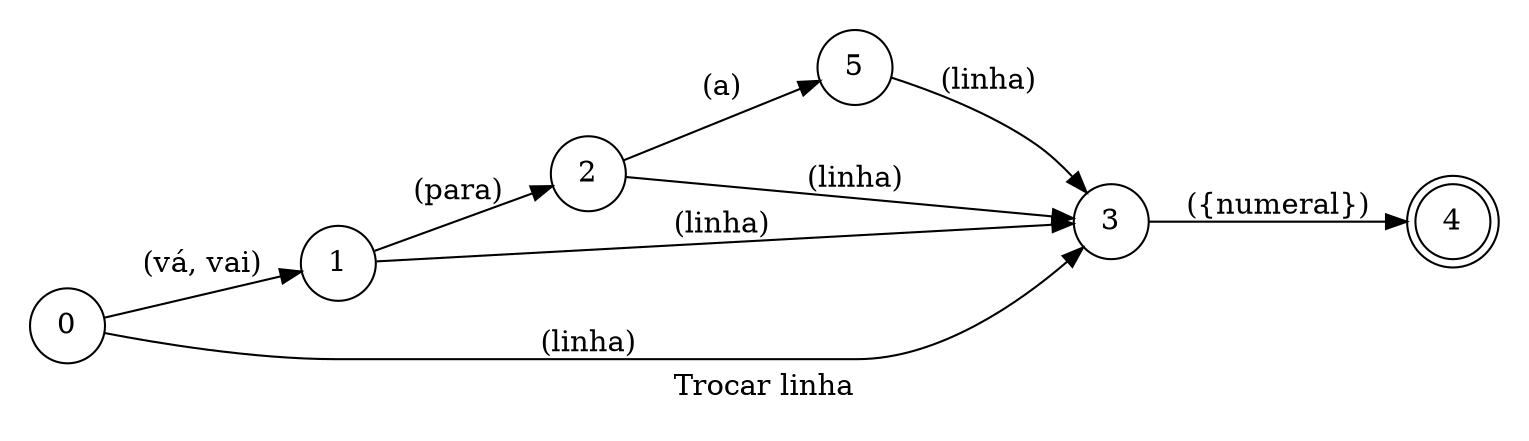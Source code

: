 digraph GoToLine {
    id="GoToLine";
    label="Trocar linha";
    lang="pt-BR";
    langName="Português";
    pad="0.2";
    rankdir=LR;
    node[shape=doublecircle]; 4;
    node[shape=circle];

    0 -> 1 [label="(vá, vai)"];
    1 -> 2 [label="(para)"];
    2 -> 5 [label="(a)"];
    {2 1 0 5} -> 3 [label="(linha)"];
    3 -> 4 [label="({numeral})", store=line];

    title="Trocar linha";
    desc="Move or cursor para uma linha diferente";
}
